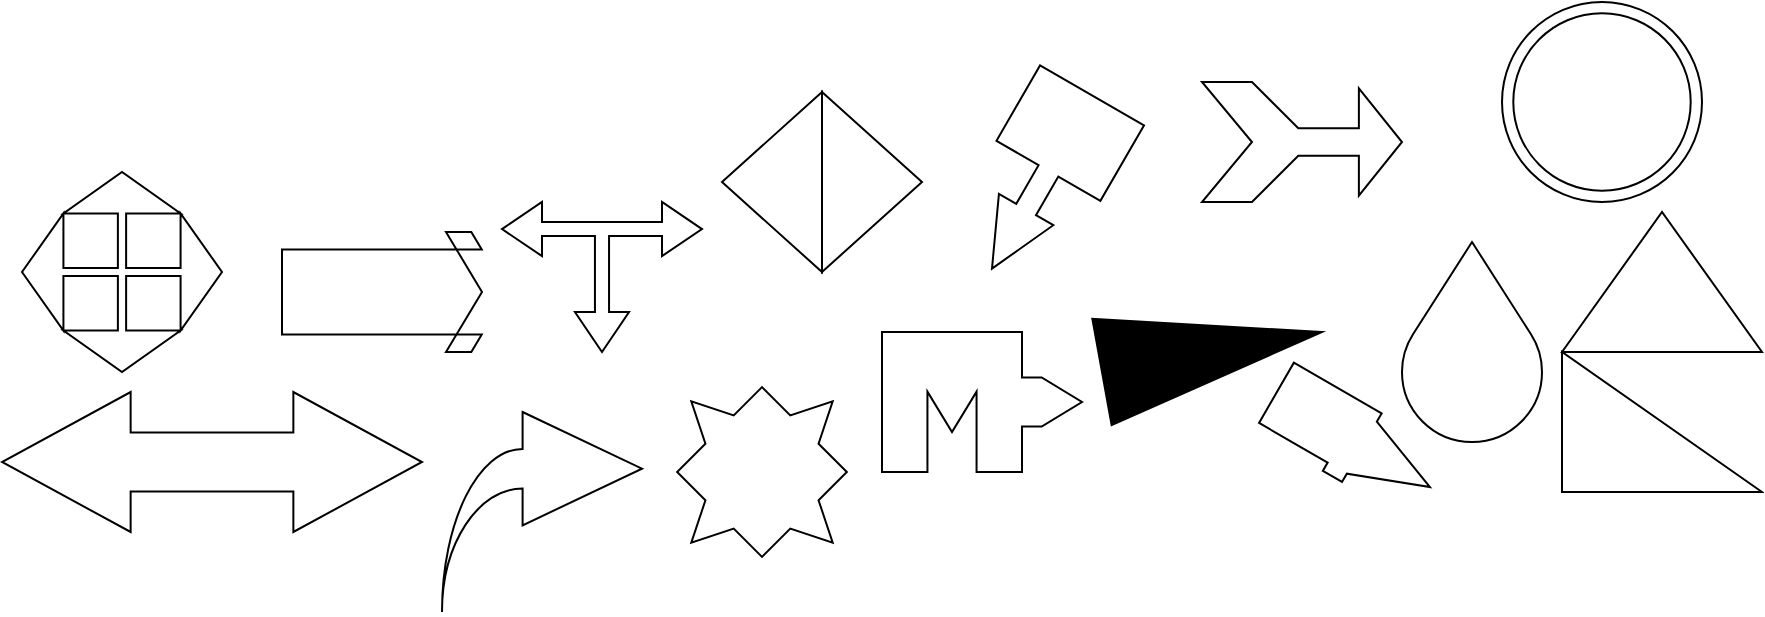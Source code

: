 <mxfile version="21.3.8" type="github">
  <diagram name="Strona-1" id="aEZkbCxlmvtyiFXAB47I">
    <mxGraphModel dx="1760" dy="2121" grid="1" gridSize="10" guides="1" tooltips="1" connect="1" arrows="1" fold="1" page="1" pageScale="1" pageWidth="827" pageHeight="1169" math="0" shadow="0">
      <root>
        <mxCell id="0" />
        <mxCell id="1" parent="0" />
        <mxCell id="1NSRkAs39oNhccgapa4--19" value="" style="html=1;shadow=0;dashed=0;align=center;verticalAlign=middle;shape=mxgraph.arrows2.twoWayArrow;dy=0.58;dx=64.32;" vertex="1" parent="1">
          <mxGeometry x="240" y="170" width="210" height="70" as="geometry" />
        </mxCell>
        <mxCell id="1NSRkAs39oNhccgapa4--20" value="" style="html=1;shadow=0;dashed=0;align=center;verticalAlign=middle;shape=mxgraph.arrows2.quadArrow;dy=2.06;dx=20.71;notch=24;arrowHead=27.23;" vertex="1" parent="1">
          <mxGeometry x="250" y="60" width="100" height="100" as="geometry" />
        </mxCell>
        <mxCell id="1NSRkAs39oNhccgapa4--22" value="" style="shape=mxgraph.arrows2.wedgeArrowDashed2;html=1;bendable=0;startWidth=178.065;stepSize=15;rounded=0;" edge="1" parent="1" source="1NSRkAs39oNhccgapa4--21">
          <mxGeometry width="100" height="100" relative="1" as="geometry">
            <mxPoint x="290" y="200" as="sourcePoint" />
            <mxPoint x="390" y="100" as="targetPoint" />
          </mxGeometry>
        </mxCell>
        <mxCell id="1NSRkAs39oNhccgapa4--21" value="" style="html=1;shadow=0;dashed=0;align=center;verticalAlign=middle;shape=mxgraph.arrows2.sharpArrow;dy1=0.29;dx1=0.13;dx2=18;notch=0;" vertex="1" parent="1">
          <mxGeometry x="380" y="90" width="100" height="60" as="geometry" />
        </mxCell>
        <mxCell id="1NSRkAs39oNhccgapa4--24" value="" style="html=1;shadow=0;dashed=0;align=center;verticalAlign=middle;shape=mxgraph.arrows2.jumpInArrow;dy=9.9;dx=59.7;arrowHead=56.67;" vertex="1" parent="1">
          <mxGeometry x="460" y="180.003" width="100" height="100" as="geometry" />
        </mxCell>
        <mxCell id="1NSRkAs39oNhccgapa4--25" value="" style="html=1;shadow=0;dashed=0;align=center;verticalAlign=middle;shape=mxgraph.arrows2.triadArrow;dy=10;dx=20;arrowHead=27.05;rotation=-180;" vertex="1" parent="1">
          <mxGeometry x="490" y="75" width="100" height="75" as="geometry" />
        </mxCell>
        <mxCell id="1NSRkAs39oNhccgapa4--26" value="" style="html=1;shadow=0;dashed=0;align=center;verticalAlign=middle;shape=mxgraph.arrows2.calloutQuadArrow;dy=10;dx=20;notch=30;arrowHead=0;rotation=45;" vertex="1" parent="1">
          <mxGeometry x="570" y="160" width="100" height="100" as="geometry" />
        </mxCell>
        <mxCell id="1NSRkAs39oNhccgapa4--30" value="" style="html=1;shadow=0;dashed=0;align=center;verticalAlign=middle;shape=mxgraph.arrows2.twoWayArrow;dy=1;dx=50;" vertex="1" parent="1">
          <mxGeometry x="600" y="20" width="100" height="90" as="geometry" />
        </mxCell>
        <mxCell id="1NSRkAs39oNhccgapa4--31" value="" style="html=1;shadow=0;dashed=0;align=center;verticalAlign=middle;shape=mxgraph.arrows2.calloutDouble90Arrow;dy1=12.28;dx1=20.16;dx2=70;dy2=70;arrowHead=0;" vertex="1" parent="1">
          <mxGeometry x="680" y="140" width="100" height="50" as="geometry" />
        </mxCell>
        <mxCell id="1NSRkAs39oNhccgapa4--32" value="" style="html=1;shadow=0;dashed=0;align=center;verticalAlign=middle;shape=mxgraph.arrows2.calloutArrow;dy=5.7;dx=34.12;notch=43.56;arrowHead=10;rotation=-240;" vertex="1" parent="1">
          <mxGeometry x="710" y="35" width="100" height="60" as="geometry" />
        </mxCell>
        <mxCell id="1NSRkAs39oNhccgapa4--34" value="" style="shape=mxgraph.arrows2.wedgeArrow;html=1;bendable=0;startWidth=26.977;fillColor=strokeColor;defaultFillColor=invert;defaultGradientColor=invert;rounded=0;" edge="1" parent="1">
          <mxGeometry width="100" height="100" relative="1" as="geometry">
            <mxPoint x="790" y="160" as="sourcePoint" />
            <mxPoint x="900" y="140" as="targetPoint" />
          </mxGeometry>
        </mxCell>
        <mxCell id="1NSRkAs39oNhccgapa4--35" value="" style="html=1;shadow=0;dashed=0;align=center;verticalAlign=middle;shape=mxgraph.arrows2.bendArrow;dy=19.8;dx=39.33;notch=0;arrowHead=55;rounded=0;rotation=30;" vertex="1" parent="1">
          <mxGeometry x="870" y="180" width="90" height="30" as="geometry" />
        </mxCell>
        <mxCell id="1NSRkAs39oNhccgapa4--36" value="" style="html=1;shadow=0;dashed=0;align=center;verticalAlign=middle;shape=mxgraph.arrows2.tailedArrow;dy1=6.86;dx1=21.56;notch=25;arrowHead=20;dx2=25;dy2=30;" vertex="1" parent="1">
          <mxGeometry x="840" y="15" width="100" height="60" as="geometry" />
        </mxCell>
        <mxCell id="1NSRkAs39oNhccgapa4--38" value="" style="verticalLabelPosition=bottom;verticalAlign=top;html=1;shape=mxgraph.basic.drop" vertex="1" parent="1">
          <mxGeometry x="940" y="95" width="70" height="100" as="geometry" />
        </mxCell>
        <mxCell id="1NSRkAs39oNhccgapa4--40" value="" style="verticalLabelPosition=bottom;verticalAlign=top;html=1;shape=mxgraph.basic.donut;dx=5.65;" vertex="1" parent="1">
          <mxGeometry x="990" y="-25" width="100" height="100" as="geometry" />
        </mxCell>
        <mxCell id="1NSRkAs39oNhccgapa4--42" value="" style="verticalLabelPosition=bottom;verticalAlign=top;html=1;shape=mxgraph.basic.acute_triangle;dx=0.5;" vertex="1" parent="1">
          <mxGeometry x="1020" y="80" width="100" height="70" as="geometry" />
        </mxCell>
        <mxCell id="1NSRkAs39oNhccgapa4--43" value="" style="verticalLabelPosition=bottom;verticalAlign=top;html=1;shape=mxgraph.basic.orthogonal_triangle" vertex="1" parent="1">
          <mxGeometry x="1020" y="150" width="100" height="70" as="geometry" />
        </mxCell>
      </root>
    </mxGraphModel>
  </diagram>
</mxfile>
